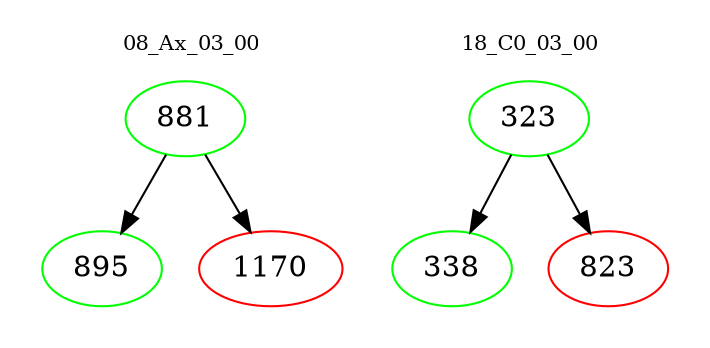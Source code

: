 digraph{
subgraph cluster_0 {
color = white
label = "08_Ax_03_00";
fontsize=10;
T0_881 [label="881", color="green"]
T0_881 -> T0_895 [color="black"]
T0_895 [label="895", color="green"]
T0_881 -> T0_1170 [color="black"]
T0_1170 [label="1170", color="red"]
}
subgraph cluster_1 {
color = white
label = "18_C0_03_00";
fontsize=10;
T1_323 [label="323", color="green"]
T1_323 -> T1_338 [color="black"]
T1_338 [label="338", color="green"]
T1_323 -> T1_823 [color="black"]
T1_823 [label="823", color="red"]
}
}
